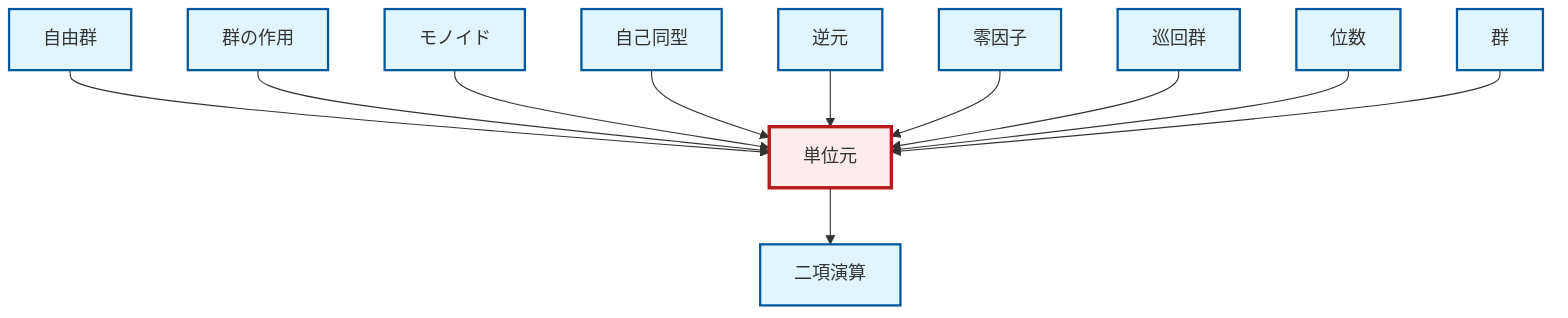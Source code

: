 graph TD
    classDef definition fill:#e1f5fe,stroke:#01579b,stroke-width:2px
    classDef theorem fill:#f3e5f5,stroke:#4a148c,stroke-width:2px
    classDef axiom fill:#fff3e0,stroke:#e65100,stroke-width:2px
    classDef example fill:#e8f5e9,stroke:#1b5e20,stroke-width:2px
    classDef current fill:#ffebee,stroke:#b71c1c,stroke-width:3px
    def-group["群"]:::definition
    def-cyclic-group["巡回群"]:::definition
    def-binary-operation["二項演算"]:::definition
    def-group-action["群の作用"]:::definition
    def-inverse-element["逆元"]:::definition
    def-order["位数"]:::definition
    def-automorphism["自己同型"]:::definition
    def-free-group["自由群"]:::definition
    def-zero-divisor["零因子"]:::definition
    def-identity-element["単位元"]:::definition
    def-monoid["モノイド"]:::definition
    def-free-group --> def-identity-element
    def-group-action --> def-identity-element
    def-monoid --> def-identity-element
    def-automorphism --> def-identity-element
    def-inverse-element --> def-identity-element
    def-zero-divisor --> def-identity-element
    def-cyclic-group --> def-identity-element
    def-order --> def-identity-element
    def-group --> def-identity-element
    def-identity-element --> def-binary-operation
    class def-identity-element current